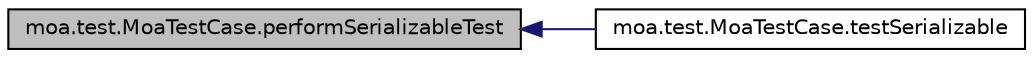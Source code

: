 digraph G
{
  edge [fontname="Helvetica",fontsize="10",labelfontname="Helvetica",labelfontsize="10"];
  node [fontname="Helvetica",fontsize="10",shape=record];
  rankdir=LR;
  Node1 [label="moa.test.MoaTestCase.performSerializableTest",height=0.2,width=0.4,color="black", fillcolor="grey75", style="filled" fontcolor="black"];
  Node1 -> Node2 [dir=back,color="midnightblue",fontsize="10",style="solid",fontname="Helvetica"];
  Node2 [label="moa.test.MoaTestCase.testSerializable",height=0.2,width=0.4,color="black", fillcolor="white", style="filled",URL="$classmoa_1_1test_1_1MoaTestCase.html#ac8f40c9d5cc010e571e7c0c8ced7432d",tooltip="For classes (with default constructor) that are serializable, are tested whether..."];
}
